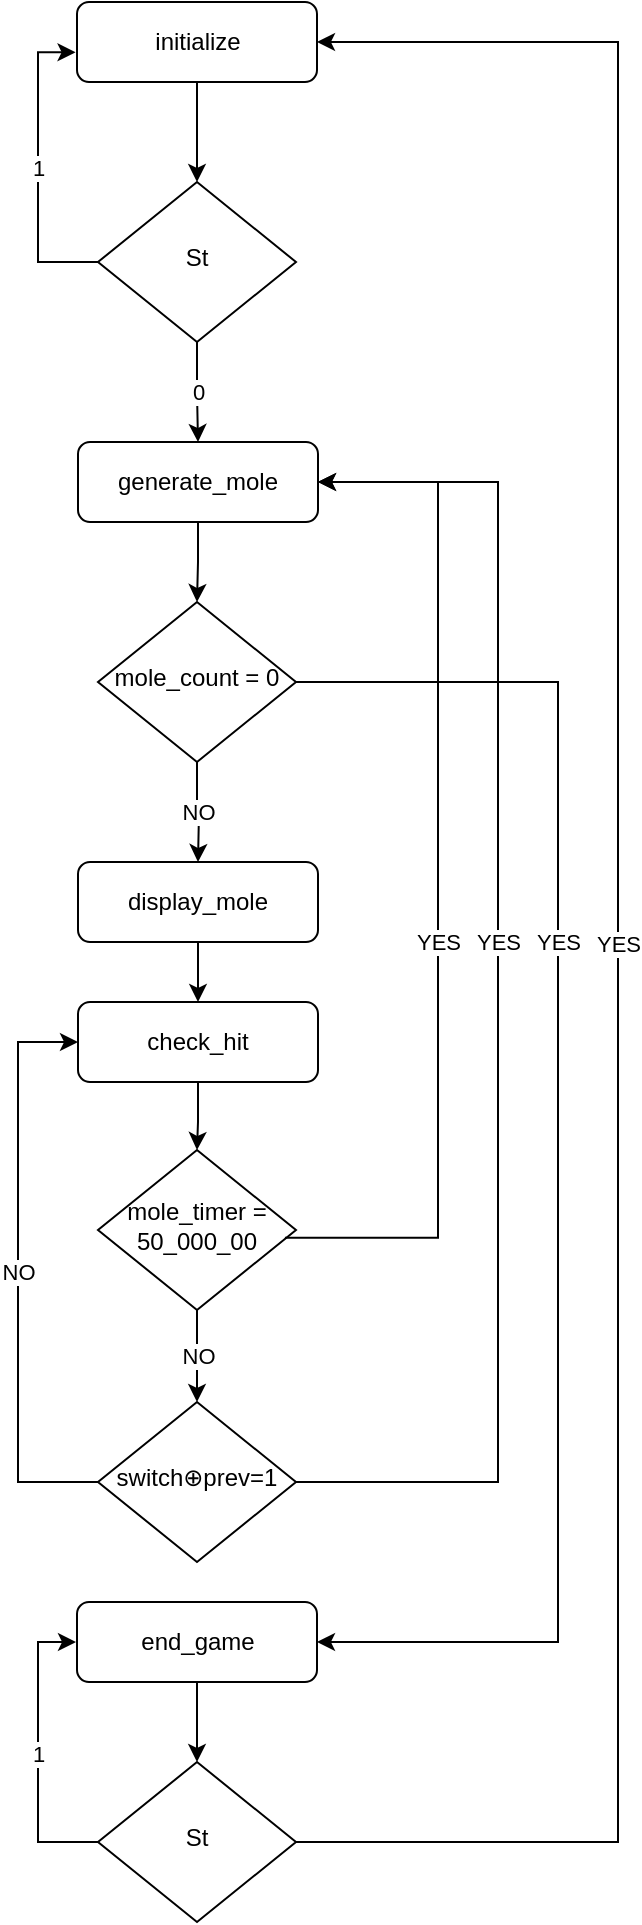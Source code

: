 <mxfile version="21.3.5" type="github">
  <diagram id="C5RBs43oDa-KdzZeNtuy" name="Page-1">
    <mxGraphModel dx="1195" dy="628" grid="1" gridSize="10" guides="1" tooltips="1" connect="1" arrows="1" fold="1" page="1" pageScale="1" pageWidth="827" pageHeight="1169" math="0" shadow="0">
      <root>
        <mxCell id="WIyWlLk6GJQsqaUBKTNV-0" />
        <mxCell id="WIyWlLk6GJQsqaUBKTNV-1" parent="WIyWlLk6GJQsqaUBKTNV-0" />
        <mxCell id="Zz7mzMd0HVMpb5Xp0QPy-11" value="" style="edgeStyle=orthogonalEdgeStyle;rounded=0;orthogonalLoop=1;jettySize=auto;html=1;" edge="1" parent="WIyWlLk6GJQsqaUBKTNV-1" source="WIyWlLk6GJQsqaUBKTNV-3" target="WIyWlLk6GJQsqaUBKTNV-6">
          <mxGeometry relative="1" as="geometry" />
        </mxCell>
        <mxCell id="WIyWlLk6GJQsqaUBKTNV-3" value="initialize" style="rounded=1;whiteSpace=wrap;html=1;fontSize=12;glass=0;strokeWidth=1;shadow=0;" parent="WIyWlLk6GJQsqaUBKTNV-1" vertex="1">
          <mxGeometry x="159.5" y="10" width="120" height="40" as="geometry" />
        </mxCell>
        <mxCell id="Zz7mzMd0HVMpb5Xp0QPy-10" value="0" style="edgeStyle=orthogonalEdgeStyle;rounded=0;orthogonalLoop=1;jettySize=auto;html=1;" edge="1" parent="WIyWlLk6GJQsqaUBKTNV-1" source="WIyWlLk6GJQsqaUBKTNV-6" target="Zz7mzMd0HVMpb5Xp0QPy-5">
          <mxGeometry relative="1" as="geometry" />
        </mxCell>
        <mxCell id="WIyWlLk6GJQsqaUBKTNV-6" value="St" style="rhombus;whiteSpace=wrap;html=1;shadow=0;fontFamily=Helvetica;fontSize=12;align=center;strokeWidth=1;spacing=6;spacingTop=-4;arcSize=20;resizeWidth=0;resizable=1;fixedWidth=0;autosize=0;" parent="WIyWlLk6GJQsqaUBKTNV-1" vertex="1">
          <mxGeometry x="170" y="100" width="99" height="80" as="geometry" />
        </mxCell>
        <mxCell id="Zz7mzMd0HVMpb5Xp0QPy-2" value="1" style="endArrow=classic;html=1;rounded=0;exitX=0;exitY=0.5;exitDx=0;exitDy=0;entryX=-0.006;entryY=0.628;entryDx=0;entryDy=0;entryPerimeter=0;edgeStyle=orthogonalEdgeStyle;" edge="1" parent="WIyWlLk6GJQsqaUBKTNV-1" source="WIyWlLk6GJQsqaUBKTNV-6" target="WIyWlLk6GJQsqaUBKTNV-3">
          <mxGeometry width="50" height="50" relative="1" as="geometry">
            <mxPoint x="350" y="330" as="sourcePoint" />
            <mxPoint x="40" y="210" as="targetPoint" />
            <Array as="points">
              <mxPoint x="140" y="140" />
              <mxPoint x="140" y="35" />
            </Array>
          </mxGeometry>
        </mxCell>
        <mxCell id="Zz7mzMd0HVMpb5Xp0QPy-13" value="" style="edgeStyle=orthogonalEdgeStyle;rounded=0;orthogonalLoop=1;jettySize=auto;html=1;" edge="1" parent="WIyWlLk6GJQsqaUBKTNV-1" source="Zz7mzMd0HVMpb5Xp0QPy-5" target="Zz7mzMd0HVMpb5Xp0QPy-12">
          <mxGeometry relative="1" as="geometry" />
        </mxCell>
        <mxCell id="Zz7mzMd0HVMpb5Xp0QPy-5" value="generate_mole" style="rounded=1;whiteSpace=wrap;html=1;fontSize=12;glass=0;strokeWidth=1;shadow=0;" vertex="1" parent="WIyWlLk6GJQsqaUBKTNV-1">
          <mxGeometry x="160" y="230" width="120" height="40" as="geometry" />
        </mxCell>
        <mxCell id="Zz7mzMd0HVMpb5Xp0QPy-32" value="" style="edgeStyle=orthogonalEdgeStyle;rounded=0;orthogonalLoop=1;jettySize=auto;html=1;entryX=0.5;entryY=0;entryDx=0;entryDy=0;" edge="1" parent="WIyWlLk6GJQsqaUBKTNV-1" source="Zz7mzMd0HVMpb5Xp0QPy-6" target="Zz7mzMd0HVMpb5Xp0QPy-7">
          <mxGeometry relative="1" as="geometry" />
        </mxCell>
        <mxCell id="Zz7mzMd0HVMpb5Xp0QPy-6" value="display_mole" style="rounded=1;whiteSpace=wrap;html=1;fontSize=12;glass=0;strokeWidth=1;shadow=0;" vertex="1" parent="WIyWlLk6GJQsqaUBKTNV-1">
          <mxGeometry x="160" y="440" width="120" height="40" as="geometry" />
        </mxCell>
        <mxCell id="Zz7mzMd0HVMpb5Xp0QPy-19" value="" style="edgeStyle=orthogonalEdgeStyle;rounded=0;orthogonalLoop=1;jettySize=auto;html=1;" edge="1" parent="WIyWlLk6GJQsqaUBKTNV-1" source="Zz7mzMd0HVMpb5Xp0QPy-7" target="Zz7mzMd0HVMpb5Xp0QPy-18">
          <mxGeometry relative="1" as="geometry" />
        </mxCell>
        <mxCell id="Zz7mzMd0HVMpb5Xp0QPy-7" value="check_hit" style="rounded=1;whiteSpace=wrap;html=1;fontSize=12;glass=0;strokeWidth=1;shadow=0;" vertex="1" parent="WIyWlLk6GJQsqaUBKTNV-1">
          <mxGeometry x="160" y="510" width="120" height="40" as="geometry" />
        </mxCell>
        <mxCell id="Zz7mzMd0HVMpb5Xp0QPy-35" value="" style="edgeStyle=orthogonalEdgeStyle;rounded=0;orthogonalLoop=1;jettySize=auto;html=1;" edge="1" parent="WIyWlLk6GJQsqaUBKTNV-1" source="Zz7mzMd0HVMpb5Xp0QPy-8" target="Zz7mzMd0HVMpb5Xp0QPy-33">
          <mxGeometry relative="1" as="geometry" />
        </mxCell>
        <mxCell id="Zz7mzMd0HVMpb5Xp0QPy-8" value="end_game" style="rounded=1;whiteSpace=wrap;html=1;fontSize=12;glass=0;strokeWidth=1;shadow=0;" vertex="1" parent="WIyWlLk6GJQsqaUBKTNV-1">
          <mxGeometry x="159.5" y="810" width="120" height="40" as="geometry" />
        </mxCell>
        <mxCell id="Zz7mzMd0HVMpb5Xp0QPy-17" value="NO" style="edgeStyle=orthogonalEdgeStyle;rounded=0;orthogonalLoop=1;jettySize=auto;html=1;" edge="1" parent="WIyWlLk6GJQsqaUBKTNV-1" source="Zz7mzMd0HVMpb5Xp0QPy-12">
          <mxGeometry relative="1" as="geometry">
            <mxPoint x="220" y="440" as="targetPoint" />
          </mxGeometry>
        </mxCell>
        <mxCell id="Zz7mzMd0HVMpb5Xp0QPy-12" value="mole_count = 0" style="rhombus;whiteSpace=wrap;html=1;shadow=0;fontFamily=Helvetica;fontSize=12;align=center;strokeWidth=1;spacing=6;spacingTop=-4;arcSize=20;resizeWidth=0;resizable=1;fixedWidth=0;autosize=0;" vertex="1" parent="WIyWlLk6GJQsqaUBKTNV-1">
          <mxGeometry x="170" y="310" width="99" height="80" as="geometry" />
        </mxCell>
        <mxCell id="Zz7mzMd0HVMpb5Xp0QPy-16" value="YES" style="endArrow=classic;html=1;rounded=0;exitX=1;exitY=0.5;exitDx=0;exitDy=0;edgeStyle=orthogonalEdgeStyle;" edge="1" parent="WIyWlLk6GJQsqaUBKTNV-1" source="Zz7mzMd0HVMpb5Xp0QPy-12" target="Zz7mzMd0HVMpb5Xp0QPy-8">
          <mxGeometry x="-0.286" width="50" height="50" relative="1" as="geometry">
            <mxPoint x="389.97" y="302.48" as="sourcePoint" />
            <mxPoint x="280" y="830" as="targetPoint" />
            <Array as="points">
              <mxPoint x="400" y="350" />
              <mxPoint x="400" y="830" />
            </Array>
            <mxPoint as="offset" />
          </mxGeometry>
        </mxCell>
        <mxCell id="Zz7mzMd0HVMpb5Xp0QPy-25" value="NO" style="edgeStyle=orthogonalEdgeStyle;rounded=0;orthogonalLoop=1;jettySize=auto;html=1;" edge="1" parent="WIyWlLk6GJQsqaUBKTNV-1" source="Zz7mzMd0HVMpb5Xp0QPy-18" target="Zz7mzMd0HVMpb5Xp0QPy-24">
          <mxGeometry relative="1" as="geometry" />
        </mxCell>
        <mxCell id="Zz7mzMd0HVMpb5Xp0QPy-18" value="mole_timer = 50_000_00" style="rhombus;whiteSpace=wrap;html=1;shadow=0;fontFamily=Helvetica;fontSize=12;align=center;strokeWidth=1;spacing=6;spacingTop=-4;arcSize=20;resizeWidth=0;resizable=1;fixedWidth=0;autosize=0;" vertex="1" parent="WIyWlLk6GJQsqaUBKTNV-1">
          <mxGeometry x="170" y="584" width="99" height="80" as="geometry" />
        </mxCell>
        <mxCell id="Zz7mzMd0HVMpb5Xp0QPy-20" value="YES" style="endArrow=classic;html=1;rounded=0;exitX=0.944;exitY=0.549;exitDx=0;exitDy=0;edgeStyle=orthogonalEdgeStyle;exitPerimeter=0;" edge="1" parent="WIyWlLk6GJQsqaUBKTNV-1" source="Zz7mzMd0HVMpb5Xp0QPy-18" target="Zz7mzMd0HVMpb5Xp0QPy-5">
          <mxGeometry x="-0.127" width="50" height="50" relative="1" as="geometry">
            <mxPoint x="269.5" y="620" as="sourcePoint" />
            <mxPoint x="280" y="330" as="targetPoint" />
            <Array as="points">
              <mxPoint x="340" y="628" />
              <mxPoint x="340" y="250" />
            </Array>
            <mxPoint as="offset" />
          </mxGeometry>
        </mxCell>
        <mxCell id="Zz7mzMd0HVMpb5Xp0QPy-24" value="switch⊕prev=1" style="rhombus;whiteSpace=wrap;html=1;shadow=0;fontFamily=Helvetica;fontSize=12;align=center;strokeWidth=1;spacing=6;spacingTop=-4;arcSize=20;resizeWidth=0;resizable=1;fixedWidth=0;autosize=0;" vertex="1" parent="WIyWlLk6GJQsqaUBKTNV-1">
          <mxGeometry x="170" y="710" width="99" height="80" as="geometry" />
        </mxCell>
        <mxCell id="Zz7mzMd0HVMpb5Xp0QPy-26" value="YES" style="endArrow=classic;html=1;rounded=0;exitX=1;exitY=0.5;exitDx=0;exitDy=0;edgeStyle=orthogonalEdgeStyle;" edge="1" parent="WIyWlLk6GJQsqaUBKTNV-1" source="Zz7mzMd0HVMpb5Xp0QPy-24" target="Zz7mzMd0HVMpb5Xp0QPy-5">
          <mxGeometry x="0.074" width="50" height="50" relative="1" as="geometry">
            <mxPoint x="273" y="638" as="sourcePoint" />
            <mxPoint x="280" y="340" as="targetPoint" />
            <Array as="points">
              <mxPoint x="370" y="750" />
              <mxPoint x="370" y="250" />
            </Array>
            <mxPoint as="offset" />
          </mxGeometry>
        </mxCell>
        <mxCell id="Zz7mzMd0HVMpb5Xp0QPy-29" value="NO" style="endArrow=classic;html=1;rounded=0;exitX=0;exitY=0.5;exitDx=0;exitDy=0;entryX=0;entryY=0.5;entryDx=0;entryDy=0;edgeStyle=orthogonalEdgeStyle;" edge="1" parent="WIyWlLk6GJQsqaUBKTNV-1" source="Zz7mzMd0HVMpb5Xp0QPy-24" target="Zz7mzMd0HVMpb5Xp0QPy-7">
          <mxGeometry width="50" height="50" relative="1" as="geometry">
            <mxPoint x="160" y="735" as="sourcePoint" />
            <mxPoint x="149" y="630" as="targetPoint" />
            <Array as="points">
              <mxPoint x="130" y="750" />
              <mxPoint x="130" y="530" />
            </Array>
          </mxGeometry>
        </mxCell>
        <mxCell id="Zz7mzMd0HVMpb5Xp0QPy-33" value="St" style="rhombus;whiteSpace=wrap;html=1;shadow=0;fontFamily=Helvetica;fontSize=12;align=center;strokeWidth=1;spacing=6;spacingTop=-4;arcSize=20;resizeWidth=0;resizable=1;fixedWidth=0;autosize=0;" vertex="1" parent="WIyWlLk6GJQsqaUBKTNV-1">
          <mxGeometry x="170" y="890" width="99" height="80" as="geometry" />
        </mxCell>
        <mxCell id="Zz7mzMd0HVMpb5Xp0QPy-34" value="1" style="endArrow=classic;html=1;rounded=0;entryX=-0.006;entryY=0.628;entryDx=0;entryDy=0;entryPerimeter=0;edgeStyle=orthogonalEdgeStyle;" edge="1" parent="WIyWlLk6GJQsqaUBKTNV-1" source="Zz7mzMd0HVMpb5Xp0QPy-33">
          <mxGeometry width="50" height="50" relative="1" as="geometry">
            <mxPoint x="170" y="910" as="sourcePoint" />
            <mxPoint x="159" y="830" as="targetPoint" />
            <Array as="points">
              <mxPoint x="140" y="930" />
              <mxPoint x="140" y="830" />
            </Array>
          </mxGeometry>
        </mxCell>
        <mxCell id="Zz7mzMd0HVMpb5Xp0QPy-37" value="YES" style="endArrow=classic;html=1;rounded=0;edgeStyle=orthogonalEdgeStyle;" edge="1" parent="WIyWlLk6GJQsqaUBKTNV-1" source="Zz7mzMd0HVMpb5Xp0QPy-33" target="WIyWlLk6GJQsqaUBKTNV-3">
          <mxGeometry x="0.008" width="50" height="50" relative="1" as="geometry">
            <mxPoint x="414" y="940" as="sourcePoint" />
            <mxPoint x="425" y="440" as="targetPoint" />
            <Array as="points">
              <mxPoint x="430" y="930" />
              <mxPoint x="430" y="30" />
            </Array>
            <mxPoint as="offset" />
          </mxGeometry>
        </mxCell>
      </root>
    </mxGraphModel>
  </diagram>
</mxfile>
